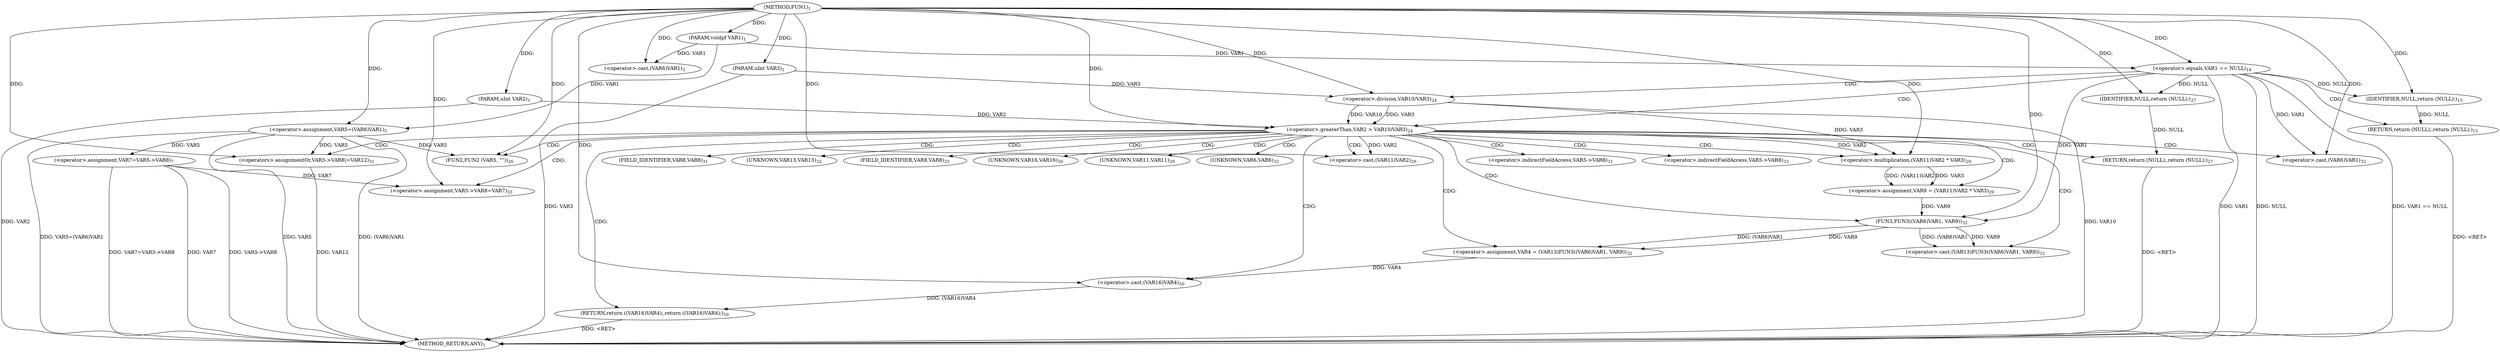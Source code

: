 digraph "FUN1" {  
"8" [label = <(METHOD,FUN1)<SUB>1</SUB>> ]
"76" [label = <(METHOD_RETURN,ANY)<SUB>1</SUB>> ]
"9" [label = <(PARAM,voidpf VAR1)<SUB>1</SUB>> ]
"10" [label = <(PARAM,uInt VAR2)<SUB>1</SUB>> ]
"11" [label = <(PARAM,uInt VAR3)<SUB>1</SUB>> ]
"15" [label = <(&lt;operator&gt;.assignment,VAR5=(VAR6)VAR1)<SUB>5</SUB>> ]
"21" [label = <(&lt;operator&gt;.assignment,VAR7=VAR5-&gt;VAR8)<SUB>7</SUB>> ]
"46" [label = <(&lt;operator&gt;.assignment,VAR9 = (VAR11)VAR2 * VAR3)<SUB>29</SUB>> ]
"53" [label = <(&lt;operators&gt;.assignmentOr,VAR5-&gt;VAR8|=VAR12)<SUB>31</SUB>> ]
"58" [label = <(&lt;operator&gt;.assignment,VAR4 = (VAR13)FUN3((VAR6)VAR1, VAR9))<SUB>32</SUB>> ]
"67" [label = <(&lt;operator&gt;.assignment,VAR5-&gt;VAR8=VAR7)<SUB>33</SUB>> ]
"72" [label = <(RETURN,return ((VAR16)VAR4);,return ((VAR16)VAR4);)<SUB>50</SUB>> ]
"28" [label = <(&lt;operator&gt;.equals,VAR1 == NULL)<SUB>14</SUB>> ]
"35" [label = <(&lt;operator&gt;.greaterThan,VAR2 &gt; VAR10/VAR3)<SUB>24</SUB>> ]
"73" [label = <(&lt;operator&gt;.cast,(VAR16)VAR4)<SUB>50</SUB>> ]
"17" [label = <(&lt;operator&gt;.cast,(VAR6)VAR1)<SUB>5</SUB>> ]
"32" [label = <(RETURN,return (NULL);,return (NULL);)<SUB>15</SUB>> ]
"41" [label = <(FUN2,FUN2 (VAR5, &quot;&quot;))<SUB>26</SUB>> ]
"44" [label = <(RETURN,return (NULL);,return (NULL);)<SUB>27</SUB>> ]
"48" [label = <(&lt;operator&gt;.multiplication,(VAR11)VAR2 * VAR3)<SUB>29</SUB>> ]
"60" [label = <(&lt;operator&gt;.cast,(VAR13)FUN3((VAR6)VAR1, VAR9))<SUB>32</SUB>> ]
"33" [label = <(IDENTIFIER,NULL,return (NULL);)<SUB>15</SUB>> ]
"37" [label = <(&lt;operator&gt;.division,VAR10/VAR3)<SUB>24</SUB>> ]
"45" [label = <(IDENTIFIER,NULL,return (NULL);)<SUB>27</SUB>> ]
"49" [label = <(&lt;operator&gt;.cast,(VAR11)VAR2)<SUB>29</SUB>> ]
"62" [label = <(FUN3,FUN3((VAR6)VAR1, VAR9))<SUB>32</SUB>> ]
"63" [label = <(&lt;operator&gt;.cast,(VAR6)VAR1)<SUB>32</SUB>> ]
"54" [label = <(&lt;operator&gt;.indirectFieldAccess,VAR5-&gt;VAR8)<SUB>31</SUB>> ]
"68" [label = <(&lt;operator&gt;.indirectFieldAccess,VAR5-&gt;VAR8)<SUB>33</SUB>> ]
"56" [label = <(FIELD_IDENTIFIER,VAR8,VAR8)<SUB>31</SUB>> ]
"61" [label = <(UNKNOWN,VAR13,VAR13)<SUB>32</SUB>> ]
"70" [label = <(FIELD_IDENTIFIER,VAR8,VAR8)<SUB>33</SUB>> ]
"74" [label = <(UNKNOWN,VAR16,VAR16)<SUB>50</SUB>> ]
"50" [label = <(UNKNOWN,VAR11,VAR11)<SUB>29</SUB>> ]
"64" [label = <(UNKNOWN,VAR6,VAR6)<SUB>32</SUB>> ]
  "44" -> "76"  [ label = "DDG: &lt;RET&gt;"] 
  "32" -> "76"  [ label = "DDG: &lt;RET&gt;"] 
  "72" -> "76"  [ label = "DDG: &lt;RET&gt;"] 
  "10" -> "76"  [ label = "DDG: VAR2"] 
  "11" -> "76"  [ label = "DDG: VAR3"] 
  "15" -> "76"  [ label = "DDG: VAR5"] 
  "15" -> "76"  [ label = "DDG: (VAR6)VAR1"] 
  "15" -> "76"  [ label = "DDG: VAR5=(VAR6)VAR1"] 
  "21" -> "76"  [ label = "DDG: VAR7"] 
  "21" -> "76"  [ label = "DDG: VAR5-&gt;VAR8"] 
  "21" -> "76"  [ label = "DDG: VAR7=VAR5-&gt;VAR8"] 
  "28" -> "76"  [ label = "DDG: VAR1"] 
  "28" -> "76"  [ label = "DDG: NULL"] 
  "28" -> "76"  [ label = "DDG: VAR1 == NULL"] 
  "37" -> "76"  [ label = "DDG: VAR10"] 
  "53" -> "76"  [ label = "DDG: VAR12"] 
  "8" -> "9"  [ label = "DDG: "] 
  "8" -> "10"  [ label = "DDG: "] 
  "8" -> "11"  [ label = "DDG: "] 
  "9" -> "15"  [ label = "DDG: VAR1"] 
  "8" -> "15"  [ label = "DDG: "] 
  "15" -> "21"  [ label = "DDG: VAR5"] 
  "48" -> "46"  [ label = "DDG: (VAR11)VAR2"] 
  "48" -> "46"  [ label = "DDG: VAR3"] 
  "8" -> "53"  [ label = "DDG: "] 
  "62" -> "58"  [ label = "DDG: (VAR6)VAR1"] 
  "62" -> "58"  [ label = "DDG: VAR9"] 
  "21" -> "67"  [ label = "DDG: VAR7"] 
  "8" -> "67"  [ label = "DDG: "] 
  "73" -> "72"  [ label = "DDG: (VAR16)VAR4"] 
  "15" -> "53"  [ label = "DDG: VAR5"] 
  "58" -> "73"  [ label = "DDG: VAR4"] 
  "8" -> "73"  [ label = "DDG: "] 
  "9" -> "17"  [ label = "DDG: VAR1"] 
  "8" -> "17"  [ label = "DDG: "] 
  "8" -> "28"  [ label = "DDG: "] 
  "9" -> "28"  [ label = "DDG: VAR1"] 
  "33" -> "32"  [ label = "DDG: NULL"] 
  "10" -> "35"  [ label = "DDG: VAR2"] 
  "8" -> "35"  [ label = "DDG: "] 
  "37" -> "35"  [ label = "DDG: VAR10"] 
  "37" -> "35"  [ label = "DDG: VAR3"] 
  "45" -> "44"  [ label = "DDG: NULL"] 
  "35" -> "48"  [ label = "DDG: VAR2"] 
  "8" -> "48"  [ label = "DDG: "] 
  "37" -> "48"  [ label = "DDG: VAR3"] 
  "62" -> "60"  [ label = "DDG: (VAR6)VAR1"] 
  "62" -> "60"  [ label = "DDG: VAR9"] 
  "28" -> "33"  [ label = "DDG: NULL"] 
  "8" -> "33"  [ label = "DDG: "] 
  "8" -> "37"  [ label = "DDG: "] 
  "11" -> "37"  [ label = "DDG: VAR3"] 
  "15" -> "41"  [ label = "DDG: VAR5"] 
  "8" -> "41"  [ label = "DDG: "] 
  "28" -> "45"  [ label = "DDG: NULL"] 
  "8" -> "45"  [ label = "DDG: "] 
  "35" -> "49"  [ label = "DDG: VAR2"] 
  "8" -> "49"  [ label = "DDG: "] 
  "28" -> "62"  [ label = "DDG: VAR1"] 
  "8" -> "62"  [ label = "DDG: "] 
  "46" -> "62"  [ label = "DDG: VAR9"] 
  "28" -> "63"  [ label = "DDG: VAR1"] 
  "8" -> "63"  [ label = "DDG: "] 
  "28" -> "32"  [ label = "CDG: "] 
  "28" -> "37"  [ label = "CDG: "] 
  "28" -> "35"  [ label = "CDG: "] 
  "35" -> "48"  [ label = "CDG: "] 
  "35" -> "58"  [ label = "CDG: "] 
  "35" -> "68"  [ label = "CDG: "] 
  "35" -> "49"  [ label = "CDG: "] 
  "35" -> "60"  [ label = "CDG: "] 
  "35" -> "73"  [ label = "CDG: "] 
  "35" -> "61"  [ label = "CDG: "] 
  "35" -> "64"  [ label = "CDG: "] 
  "35" -> "46"  [ label = "CDG: "] 
  "35" -> "53"  [ label = "CDG: "] 
  "35" -> "72"  [ label = "CDG: "] 
  "35" -> "56"  [ label = "CDG: "] 
  "35" -> "67"  [ label = "CDG: "] 
  "35" -> "41"  [ label = "CDG: "] 
  "35" -> "70"  [ label = "CDG: "] 
  "35" -> "74"  [ label = "CDG: "] 
  "35" -> "63"  [ label = "CDG: "] 
  "35" -> "50"  [ label = "CDG: "] 
  "35" -> "44"  [ label = "CDG: "] 
  "35" -> "54"  [ label = "CDG: "] 
  "35" -> "62"  [ label = "CDG: "] 
}
